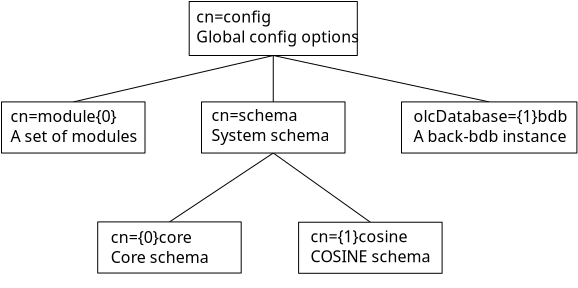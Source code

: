 <?xml version="1.0" encoding="UTF-8"?>
<dia:diagram xmlns:dia="http://www.lysator.liu.se/~alla/dia/">
  <dia:layer name="Background" visible="true">
    <dia:group>
      <dia:object type="Standard - Line" version="0" id="O0">
        <dia:attribute name="obj_pos">
          <dia:point val="9.588,7.679"/>
        </dia:attribute>
        <dia:attribute name="obj_bb">
          <dia:rectangle val="-0.425,7.667;9.6,10.012"/>
        </dia:attribute>
        <dia:attribute name="conn_endpoints">
          <dia:point val="9.588,7.679"/>
          <dia:point val="-0.412,10"/>
        </dia:attribute>
        <dia:attribute name="numcp">
          <dia:int val="1"/>
        </dia:attribute>
        <dia:attribute name="line_width">
          <dia:real val="0.02"/>
        </dia:attribute>
      </dia:object>
      <dia:object type="Standard - Line" version="0" id="O1">
        <dia:attribute name="obj_pos">
          <dia:point val="9.588,7.679"/>
        </dia:attribute>
        <dia:attribute name="obj_bb">
          <dia:rectangle val="9.578,7.669;9.598,10.01"/>
        </dia:attribute>
        <dia:attribute name="conn_endpoints">
          <dia:point val="9.588,7.679"/>
          <dia:point val="9.588,10"/>
        </dia:attribute>
        <dia:attribute name="numcp">
          <dia:int val="1"/>
        </dia:attribute>
        <dia:attribute name="line_width">
          <dia:real val="0.02"/>
        </dia:attribute>
      </dia:object>
      <dia:object type="Standard - Line" version="0" id="O2">
        <dia:attribute name="obj_pos">
          <dia:point val="9.588,7.679"/>
        </dia:attribute>
        <dia:attribute name="obj_bb">
          <dia:rectangle val="9.576,7.667;20.397,10.012"/>
        </dia:attribute>
        <dia:attribute name="conn_endpoints">
          <dia:point val="9.588,7.679"/>
          <dia:point val="20.385,10"/>
        </dia:attribute>
        <dia:attribute name="numcp">
          <dia:int val="1"/>
        </dia:attribute>
        <dia:attribute name="line_width">
          <dia:real val="0.02"/>
        </dia:attribute>
      </dia:object>
      <dia:object type="Standard - Line" version="0" id="O3">
        <dia:attribute name="obj_pos">
          <dia:point val="9.588,12.555"/>
        </dia:attribute>
        <dia:attribute name="obj_bb">
          <dia:rectangle val="4.384,12.541;9.601,16.014"/>
        </dia:attribute>
        <dia:attribute name="conn_endpoints">
          <dia:point val="9.588,12.555"/>
          <dia:point val="4.397,16"/>
        </dia:attribute>
        <dia:attribute name="numcp">
          <dia:int val="1"/>
        </dia:attribute>
        <dia:attribute name="line_width">
          <dia:real val="0.02"/>
        </dia:attribute>
      </dia:object>
      <dia:object type="Standard - Line" version="0" id="O4">
        <dia:attribute name="obj_pos">
          <dia:point val="9.588,12.555"/>
        </dia:attribute>
        <dia:attribute name="obj_bb">
          <dia:rectangle val="9.574,12.541;14.456,16.029"/>
        </dia:attribute>
        <dia:attribute name="conn_endpoints">
          <dia:point val="9.588,12.555"/>
          <dia:point val="14.443,16.015"/>
        </dia:attribute>
        <dia:attribute name="numcp">
          <dia:int val="1"/>
        </dia:attribute>
        <dia:attribute name="line_width">
          <dia:real val="0.02"/>
        </dia:attribute>
      </dia:object>
      <dia:group>
        <dia:object type="Standard - Box" version="0" id="O5">
          <dia:attribute name="obj_pos">
            <dia:point val="-4,10"/>
          </dia:attribute>
          <dia:attribute name="obj_bb">
            <dia:rectangle val="-4.025,9.975;3.2,12.58"/>
          </dia:attribute>
          <dia:attribute name="elem_corner">
            <dia:point val="-4,10"/>
          </dia:attribute>
          <dia:attribute name="elem_width">
            <dia:real val="7.175"/>
          </dia:attribute>
          <dia:attribute name="elem_height">
            <dia:real val="2.555"/>
          </dia:attribute>
          <dia:attribute name="border_width">
            <dia:real val="0.05"/>
          </dia:attribute>
          <dia:attribute name="show_background">
            <dia:boolean val="true"/>
          </dia:attribute>
          <dia:attribute name="corner_radius">
            <dia:real val="1.175e-39"/>
          </dia:attribute>
        </dia:object>
        <dia:object type="Standard - Text" version="1" id="O6">
          <dia:attribute name="obj_pos">
            <dia:point val="-3.55,11"/>
          </dia:attribute>
          <dia:attribute name="obj_bb">
            <dia:rectangle val="-3.55,10.3;1.9,13.5"/>
          </dia:attribute>
          <dia:attribute name="text">
            <dia:composite type="text">
              <dia:attribute name="string">
                <dia:string>#cn=module{0}
A set of modules
#</dia:string>
              </dia:attribute>
              <dia:attribute name="font">
                <dia:font family="sans" style="0" name="Helvetica"/>
              </dia:attribute>
              <dia:attribute name="height">
                <dia:real val="1"/>
              </dia:attribute>
              <dia:attribute name="pos">
                <dia:point val="-3.55,11"/>
              </dia:attribute>
              <dia:attribute name="color">
                <dia:color val="#000000"/>
              </dia:attribute>
              <dia:attribute name="alignment">
                <dia:enum val="0"/>
              </dia:attribute>
            </dia:composite>
          </dia:attribute>
          <dia:attribute name="valign">
            <dia:enum val="3"/>
          </dia:attribute>
        </dia:object>
      </dia:group>
      <dia:group>
        <dia:object type="Standard - Box" version="0" id="O7">
          <dia:attribute name="obj_pos">
            <dia:point val="16,10"/>
          </dia:attribute>
          <dia:attribute name="obj_bb">
            <dia:rectangle val="15.975,9.975;24.795,12.58"/>
          </dia:attribute>
          <dia:attribute name="elem_corner">
            <dia:point val="16,10"/>
          </dia:attribute>
          <dia:attribute name="elem_width">
            <dia:real val="8.77"/>
          </dia:attribute>
          <dia:attribute name="elem_height">
            <dia:real val="2.555"/>
          </dia:attribute>
          <dia:attribute name="border_width">
            <dia:real val="0.05"/>
          </dia:attribute>
          <dia:attribute name="show_background">
            <dia:boolean val="true"/>
          </dia:attribute>
          <dia:attribute name="corner_radius">
            <dia:real val="1.175e-39"/>
          </dia:attribute>
        </dia:object>
        <dia:object type="Standard - Text" version="1" id="O8">
          <dia:attribute name="obj_pos">
            <dia:point val="16.6,11"/>
          </dia:attribute>
          <dia:attribute name="obj_bb">
            <dia:rectangle val="16.6,10.3;23.25,13.5"/>
          </dia:attribute>
          <dia:attribute name="text">
            <dia:composite type="text">
              <dia:attribute name="string">
                <dia:string>#olcDatabase={1}bdb
A back-bdb instance
#</dia:string>
              </dia:attribute>
              <dia:attribute name="font">
                <dia:font family="sans" style="0" name="Helvetica"/>
              </dia:attribute>
              <dia:attribute name="height">
                <dia:real val="1"/>
              </dia:attribute>
              <dia:attribute name="pos">
                <dia:point val="16.6,11"/>
              </dia:attribute>
              <dia:attribute name="color">
                <dia:color val="#000000"/>
              </dia:attribute>
              <dia:attribute name="alignment">
                <dia:enum val="0"/>
              </dia:attribute>
            </dia:composite>
          </dia:attribute>
          <dia:attribute name="valign">
            <dia:enum val="3"/>
          </dia:attribute>
        </dia:object>
      </dia:group>
      <dia:group>
        <dia:object type="Standard - Box" version="0" id="O9">
          <dia:attribute name="obj_pos">
            <dia:point val="5.385,4.979"/>
          </dia:attribute>
          <dia:attribute name="obj_bb">
            <dia:rectangle val="5.36,4.954;13.815,7.704"/>
          </dia:attribute>
          <dia:attribute name="elem_corner">
            <dia:point val="5.385,4.979"/>
          </dia:attribute>
          <dia:attribute name="elem_width">
            <dia:real val="8.405"/>
          </dia:attribute>
          <dia:attribute name="elem_height">
            <dia:real val="2.7"/>
          </dia:attribute>
          <dia:attribute name="border_width">
            <dia:real val="0.05"/>
          </dia:attribute>
          <dia:attribute name="show_background">
            <dia:boolean val="true"/>
          </dia:attribute>
          <dia:attribute name="corner_radius">
            <dia:real val="1.175e-39"/>
          </dia:attribute>
        </dia:object>
        <dia:object type="Standard - Text" version="1" id="O10">
          <dia:attribute name="obj_pos">
            <dia:point val="5.735,6.029"/>
          </dia:attribute>
          <dia:attribute name="obj_bb">
            <dia:rectangle val="5.735,5.329;12.485,8.529"/>
          </dia:attribute>
          <dia:attribute name="text">
            <dia:composite type="text">
              <dia:attribute name="string">
                <dia:string>#cn=config
Global config options
#</dia:string>
              </dia:attribute>
              <dia:attribute name="font">
                <dia:font family="sans" style="0" name="Helvetica"/>
              </dia:attribute>
              <dia:attribute name="height">
                <dia:real val="1"/>
              </dia:attribute>
              <dia:attribute name="pos">
                <dia:point val="5.735,6.029"/>
              </dia:attribute>
              <dia:attribute name="color">
                <dia:color val="#000000"/>
              </dia:attribute>
              <dia:attribute name="alignment">
                <dia:enum val="0"/>
              </dia:attribute>
            </dia:composite>
          </dia:attribute>
          <dia:attribute name="valign">
            <dia:enum val="3"/>
          </dia:attribute>
        </dia:object>
      </dia:group>
      <dia:group>
        <dia:object type="Standard - Box" version="0" id="O11">
          <dia:attribute name="obj_pos">
            <dia:point val="0.81,16"/>
          </dia:attribute>
          <dia:attribute name="obj_bb">
            <dia:rectangle val="0.785,15.975;8.01,18.58"/>
          </dia:attribute>
          <dia:attribute name="elem_corner">
            <dia:point val="0.81,16"/>
          </dia:attribute>
          <dia:attribute name="elem_width">
            <dia:real val="7.175"/>
          </dia:attribute>
          <dia:attribute name="elem_height">
            <dia:real val="2.555"/>
          </dia:attribute>
          <dia:attribute name="border_width">
            <dia:real val="0.05"/>
          </dia:attribute>
          <dia:attribute name="show_background">
            <dia:boolean val="true"/>
          </dia:attribute>
          <dia:attribute name="corner_radius">
            <dia:real val="1.175e-39"/>
          </dia:attribute>
        </dia:object>
        <dia:object type="Standard - Text" version="1" id="O12">
          <dia:attribute name="obj_pos">
            <dia:point val="1.46,17.05"/>
          </dia:attribute>
          <dia:attribute name="obj_bb">
            <dia:rectangle val="1.46,16.35;5.91,19.55"/>
          </dia:attribute>
          <dia:attribute name="text">
            <dia:composite type="text">
              <dia:attribute name="string">
                <dia:string>#cn={0}core
Core schema
#</dia:string>
              </dia:attribute>
              <dia:attribute name="font">
                <dia:font family="sans" style="0" name="Helvetica"/>
              </dia:attribute>
              <dia:attribute name="height">
                <dia:real val="1"/>
              </dia:attribute>
              <dia:attribute name="pos">
                <dia:point val="1.46,17.05"/>
              </dia:attribute>
              <dia:attribute name="color">
                <dia:color val="#000000"/>
              </dia:attribute>
              <dia:attribute name="alignment">
                <dia:enum val="0"/>
              </dia:attribute>
            </dia:composite>
          </dia:attribute>
          <dia:attribute name="valign">
            <dia:enum val="3"/>
          </dia:attribute>
        </dia:object>
      </dia:group>
      <dia:group>
        <dia:object type="Standard - Box" version="0" id="O13">
          <dia:attribute name="obj_pos">
            <dia:point val="10.855,16.015"/>
          </dia:attribute>
          <dia:attribute name="obj_bb">
            <dia:rectangle val="10.83,15.99;18.055,18.595"/>
          </dia:attribute>
          <dia:attribute name="elem_corner">
            <dia:point val="10.855,16.015"/>
          </dia:attribute>
          <dia:attribute name="elem_width">
            <dia:real val="7.175"/>
          </dia:attribute>
          <dia:attribute name="elem_height">
            <dia:real val="2.555"/>
          </dia:attribute>
          <dia:attribute name="border_width">
            <dia:real val="0.05"/>
          </dia:attribute>
          <dia:attribute name="show_background">
            <dia:boolean val="true"/>
          </dia:attribute>
          <dia:attribute name="corner_radius">
            <dia:real val="1.175e-39"/>
          </dia:attribute>
        </dia:object>
        <dia:object type="Standard - Text" version="1" id="O14">
          <dia:attribute name="obj_pos">
            <dia:point val="11.455,17.015"/>
          </dia:attribute>
          <dia:attribute name="obj_bb">
            <dia:rectangle val="11.455,16.315;17.105,19.515"/>
          </dia:attribute>
          <dia:attribute name="text">
            <dia:composite type="text">
              <dia:attribute name="string">
                <dia:string>#cn={1}cosine
COSINE schema
#</dia:string>
              </dia:attribute>
              <dia:attribute name="font">
                <dia:font family="sans" style="0" name="Helvetica"/>
              </dia:attribute>
              <dia:attribute name="height">
                <dia:real val="1"/>
              </dia:attribute>
              <dia:attribute name="pos">
                <dia:point val="11.455,17.015"/>
              </dia:attribute>
              <dia:attribute name="color">
                <dia:color val="#000000"/>
              </dia:attribute>
              <dia:attribute name="alignment">
                <dia:enum val="0"/>
              </dia:attribute>
            </dia:composite>
          </dia:attribute>
          <dia:attribute name="valign">
            <dia:enum val="3"/>
          </dia:attribute>
        </dia:object>
      </dia:group>
      <dia:group>
        <dia:object type="Standard - Box" version="0" id="O15">
          <dia:attribute name="obj_pos">
            <dia:point val="6,10"/>
          </dia:attribute>
          <dia:attribute name="obj_bb">
            <dia:rectangle val="5.975,9.975;13.2,12.58"/>
          </dia:attribute>
          <dia:attribute name="elem_corner">
            <dia:point val="6,10"/>
          </dia:attribute>
          <dia:attribute name="elem_width">
            <dia:real val="7.175"/>
          </dia:attribute>
          <dia:attribute name="elem_height">
            <dia:real val="2.555"/>
          </dia:attribute>
          <dia:attribute name="border_width">
            <dia:real val="0.05"/>
          </dia:attribute>
          <dia:attribute name="show_background">
            <dia:boolean val="true"/>
          </dia:attribute>
          <dia:attribute name="corner_radius">
            <dia:real val="1.175e-39"/>
          </dia:attribute>
        </dia:object>
        <dia:object type="Standard - Text" version="1" id="O16">
          <dia:attribute name="obj_pos">
            <dia:point val="6.5,10.95"/>
          </dia:attribute>
          <dia:attribute name="obj_bb">
            <dia:rectangle val="6.5,10.25;11.85,13.45"/>
          </dia:attribute>
          <dia:attribute name="text">
            <dia:composite type="text">
              <dia:attribute name="string">
                <dia:string>#cn=schema
System schema
#</dia:string>
              </dia:attribute>
              <dia:attribute name="font">
                <dia:font family="sans" style="0" name="Helvetica"/>
              </dia:attribute>
              <dia:attribute name="height">
                <dia:real val="1"/>
              </dia:attribute>
              <dia:attribute name="pos">
                <dia:point val="6.5,10.95"/>
              </dia:attribute>
              <dia:attribute name="color">
                <dia:color val="#000000"/>
              </dia:attribute>
              <dia:attribute name="alignment">
                <dia:enum val="0"/>
              </dia:attribute>
            </dia:composite>
          </dia:attribute>
          <dia:attribute name="valign">
            <dia:enum val="3"/>
          </dia:attribute>
        </dia:object>
      </dia:group>
    </dia:group>
  </dia:layer>
</dia:diagram>
